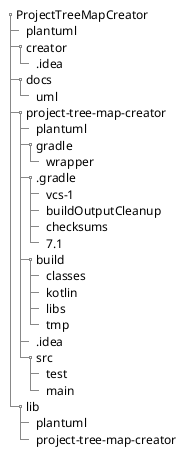@startsalt
{
{T
+ProjectTreeMapCreator
++ plantuml
++ creator
+++ .idea
++ docs
+++ uml
++ project-tree-map-creator
+++ plantuml
+++ gradle
++++ wrapper
+++ .gradle
++++ vcs-1
++++ buildOutputCleanup
++++ checksums
++++ 7.1
+++ build
++++ classes
++++ kotlin
++++ libs
++++ tmp
+++ .idea
+++ src
++++ test
++++ main
++ lib
+++ plantuml
+++ project-tree-map-creator
}
}
@endsalt